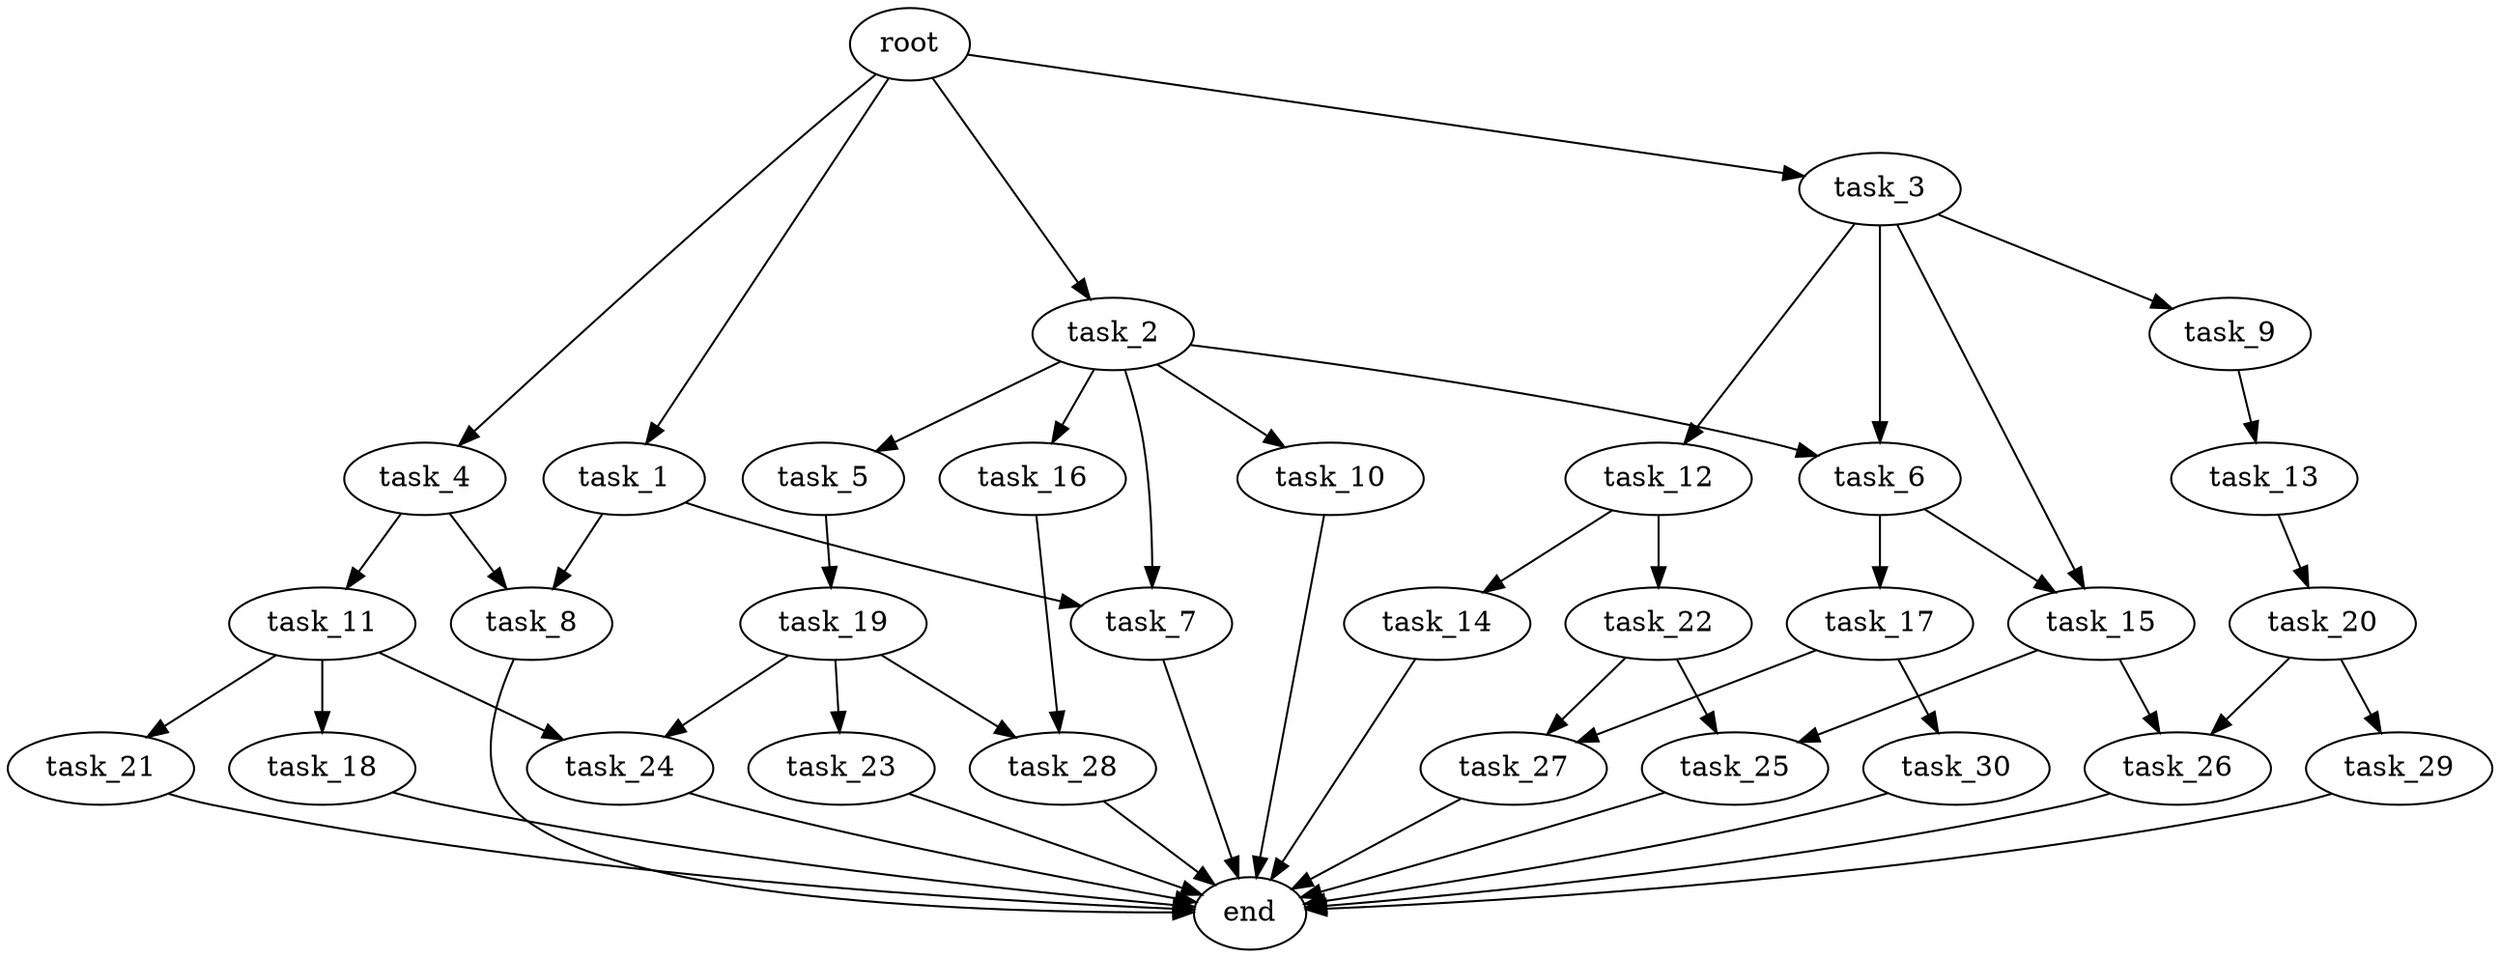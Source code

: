 digraph G {
  root [size="0.000000e+00"];
  task_1 [size="4.578075e+09"];
  task_2 [size="6.654353e+09"];
  task_3 [size="7.699508e+09"];
  task_4 [size="5.744810e+09"];
  task_5 [size="3.547098e+09"];
  task_6 [size="8.803237e+09"];
  task_7 [size="8.672564e+09"];
  task_8 [size="1.526895e+09"];
  task_9 [size="7.730147e+09"];
  task_10 [size="2.062236e+09"];
  task_11 [size="1.816686e+09"];
  task_12 [size="2.632187e+08"];
  task_13 [size="6.019613e+09"];
  task_14 [size="8.447138e+09"];
  task_15 [size="7.794853e+09"];
  task_16 [size="5.401222e+09"];
  task_17 [size="9.546651e+09"];
  task_18 [size="3.275283e+09"];
  task_19 [size="3.154047e+09"];
  task_20 [size="2.301808e+09"];
  task_21 [size="2.088864e+09"];
  task_22 [size="3.029992e+09"];
  task_23 [size="4.243412e+09"];
  task_24 [size="2.711508e+09"];
  task_25 [size="9.363086e+09"];
  task_26 [size="2.173141e+09"];
  task_27 [size="3.554092e+09"];
  task_28 [size="1.373984e+09"];
  task_29 [size="8.988897e+09"];
  task_30 [size="4.396970e+09"];
  end [size="0.000000e+00"];

  root -> task_1 [size="1.000000e-12"];
  root -> task_2 [size="1.000000e-12"];
  root -> task_3 [size="1.000000e-12"];
  root -> task_4 [size="1.000000e-12"];
  task_1 -> task_7 [size="4.336282e+08"];
  task_1 -> task_8 [size="7.634476e+07"];
  task_2 -> task_5 [size="3.547098e+08"];
  task_2 -> task_6 [size="4.401619e+08"];
  task_2 -> task_7 [size="4.336282e+08"];
  task_2 -> task_10 [size="2.062236e+08"];
  task_2 -> task_16 [size="5.401222e+08"];
  task_3 -> task_6 [size="4.401619e+08"];
  task_3 -> task_9 [size="7.730147e+08"];
  task_3 -> task_12 [size="2.632187e+07"];
  task_3 -> task_15 [size="3.897426e+08"];
  task_4 -> task_8 [size="7.634476e+07"];
  task_4 -> task_11 [size="1.816686e+08"];
  task_5 -> task_19 [size="3.154047e+08"];
  task_6 -> task_15 [size="3.897426e+08"];
  task_6 -> task_17 [size="9.546651e+08"];
  task_7 -> end [size="1.000000e-12"];
  task_8 -> end [size="1.000000e-12"];
  task_9 -> task_13 [size="6.019613e+08"];
  task_10 -> end [size="1.000000e-12"];
  task_11 -> task_18 [size="3.275283e+08"];
  task_11 -> task_21 [size="2.088864e+08"];
  task_11 -> task_24 [size="1.355754e+08"];
  task_12 -> task_14 [size="8.447138e+08"];
  task_12 -> task_22 [size="3.029992e+08"];
  task_13 -> task_20 [size="2.301808e+08"];
  task_14 -> end [size="1.000000e-12"];
  task_15 -> task_25 [size="4.681543e+08"];
  task_15 -> task_26 [size="1.086570e+08"];
  task_16 -> task_28 [size="6.869922e+07"];
  task_17 -> task_27 [size="1.777046e+08"];
  task_17 -> task_30 [size="4.396970e+08"];
  task_18 -> end [size="1.000000e-12"];
  task_19 -> task_23 [size="4.243412e+08"];
  task_19 -> task_24 [size="1.355754e+08"];
  task_19 -> task_28 [size="6.869922e+07"];
  task_20 -> task_26 [size="1.086570e+08"];
  task_20 -> task_29 [size="8.988897e+08"];
  task_21 -> end [size="1.000000e-12"];
  task_22 -> task_25 [size="4.681543e+08"];
  task_22 -> task_27 [size="1.777046e+08"];
  task_23 -> end [size="1.000000e-12"];
  task_24 -> end [size="1.000000e-12"];
  task_25 -> end [size="1.000000e-12"];
  task_26 -> end [size="1.000000e-12"];
  task_27 -> end [size="1.000000e-12"];
  task_28 -> end [size="1.000000e-12"];
  task_29 -> end [size="1.000000e-12"];
  task_30 -> end [size="1.000000e-12"];
}
